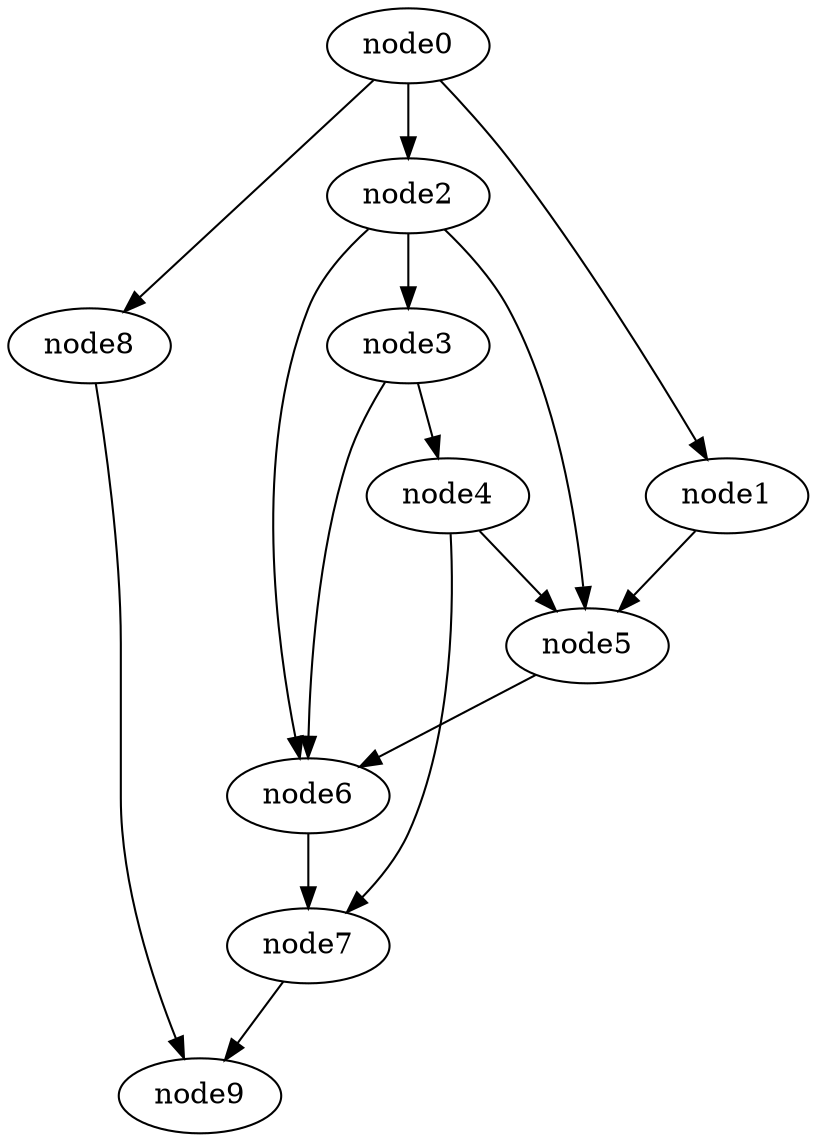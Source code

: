 digraph g{
	node9
	node8 -> node9
	node7 -> node9
	node6 -> node7
	node5 -> node6
	node4 -> node7
	node4 -> node5
	node3 -> node6
	node3 -> node4
	node2 -> node6
	node2 -> node5
	node2 -> node3
	node1 -> node5
	node0 -> node8
	node0 -> node2
	node0 -> node1
}
